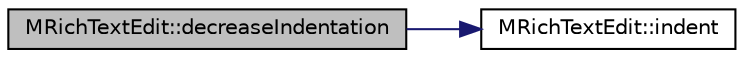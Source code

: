digraph "MRichTextEdit::decreaseIndentation"
{
  edge [fontname="Helvetica",fontsize="10",labelfontname="Helvetica",labelfontsize="10"];
  node [fontname="Helvetica",fontsize="10",shape=record];
  rankdir="LR";
  Node33 [label="MRichTextEdit::decreaseIndentation",height=0.2,width=0.4,color="black", fillcolor="grey75", style="filled", fontcolor="black"];
  Node33 -> Node34 [color="midnightblue",fontsize="10",style="solid",fontname="Helvetica"];
  Node34 [label="MRichTextEdit::indent",height=0.2,width=0.4,color="black", fillcolor="white", style="filled",URL="$d6/daa/class_m_rich_text_edit.html#ad1185def8aff6d92df93df7d09175602"];
}
